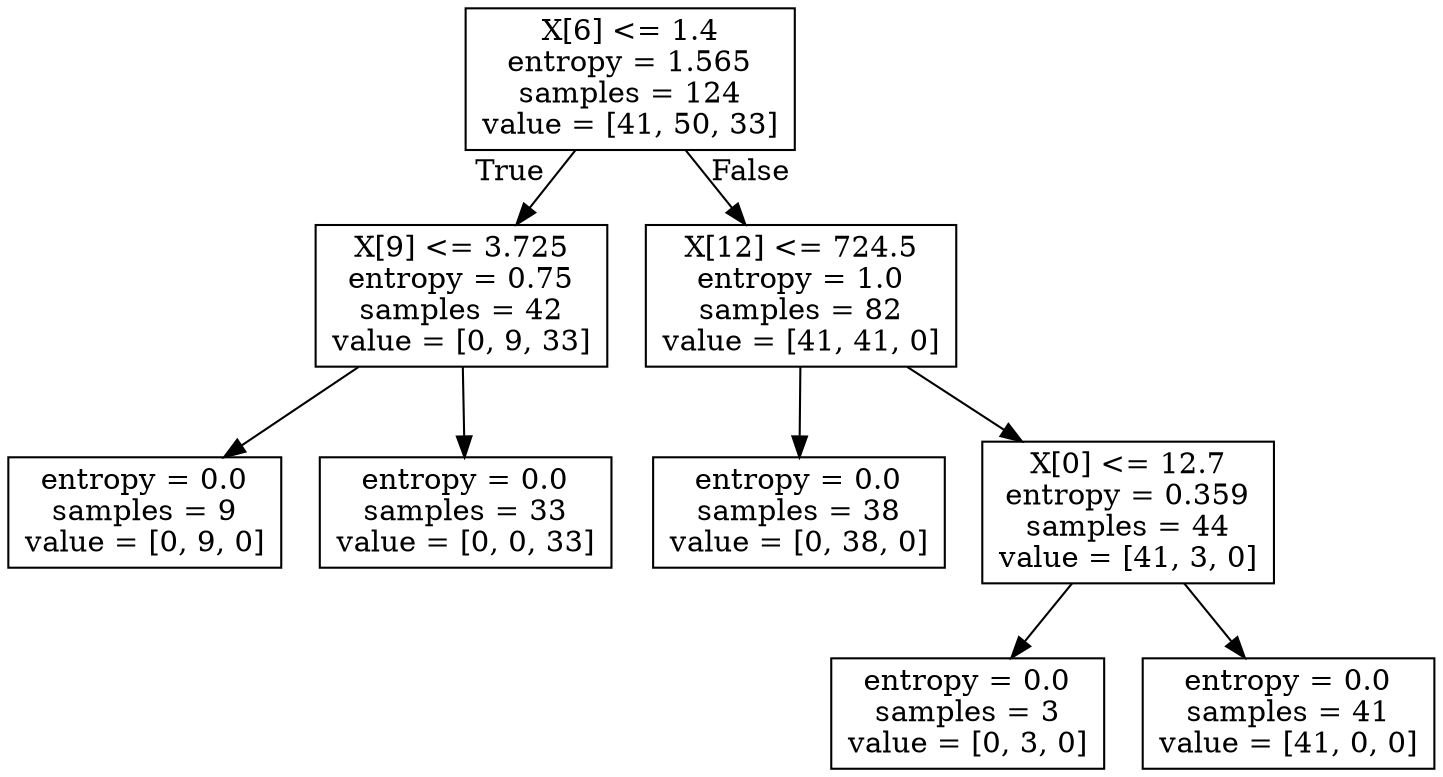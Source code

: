 digraph Tree {
node [shape=box] ;
0 [label="X[6] <= 1.4\nentropy = 1.565\nsamples = 124\nvalue = [41, 50, 33]"] ;
1 [label="X[9] <= 3.725\nentropy = 0.75\nsamples = 42\nvalue = [0, 9, 33]"] ;
0 -> 1 [labeldistance=2.5, labelangle=45, headlabel="True"] ;
2 [label="entropy = 0.0\nsamples = 9\nvalue = [0, 9, 0]"] ;
1 -> 2 ;
3 [label="entropy = 0.0\nsamples = 33\nvalue = [0, 0, 33]"] ;
1 -> 3 ;
4 [label="X[12] <= 724.5\nentropy = 1.0\nsamples = 82\nvalue = [41, 41, 0]"] ;
0 -> 4 [labeldistance=2.5, labelangle=-45, headlabel="False"] ;
5 [label="entropy = 0.0\nsamples = 38\nvalue = [0, 38, 0]"] ;
4 -> 5 ;
6 [label="X[0] <= 12.7\nentropy = 0.359\nsamples = 44\nvalue = [41, 3, 0]"] ;
4 -> 6 ;
7 [label="entropy = 0.0\nsamples = 3\nvalue = [0, 3, 0]"] ;
6 -> 7 ;
8 [label="entropy = 0.0\nsamples = 41\nvalue = [41, 0, 0]"] ;
6 -> 8 ;
}